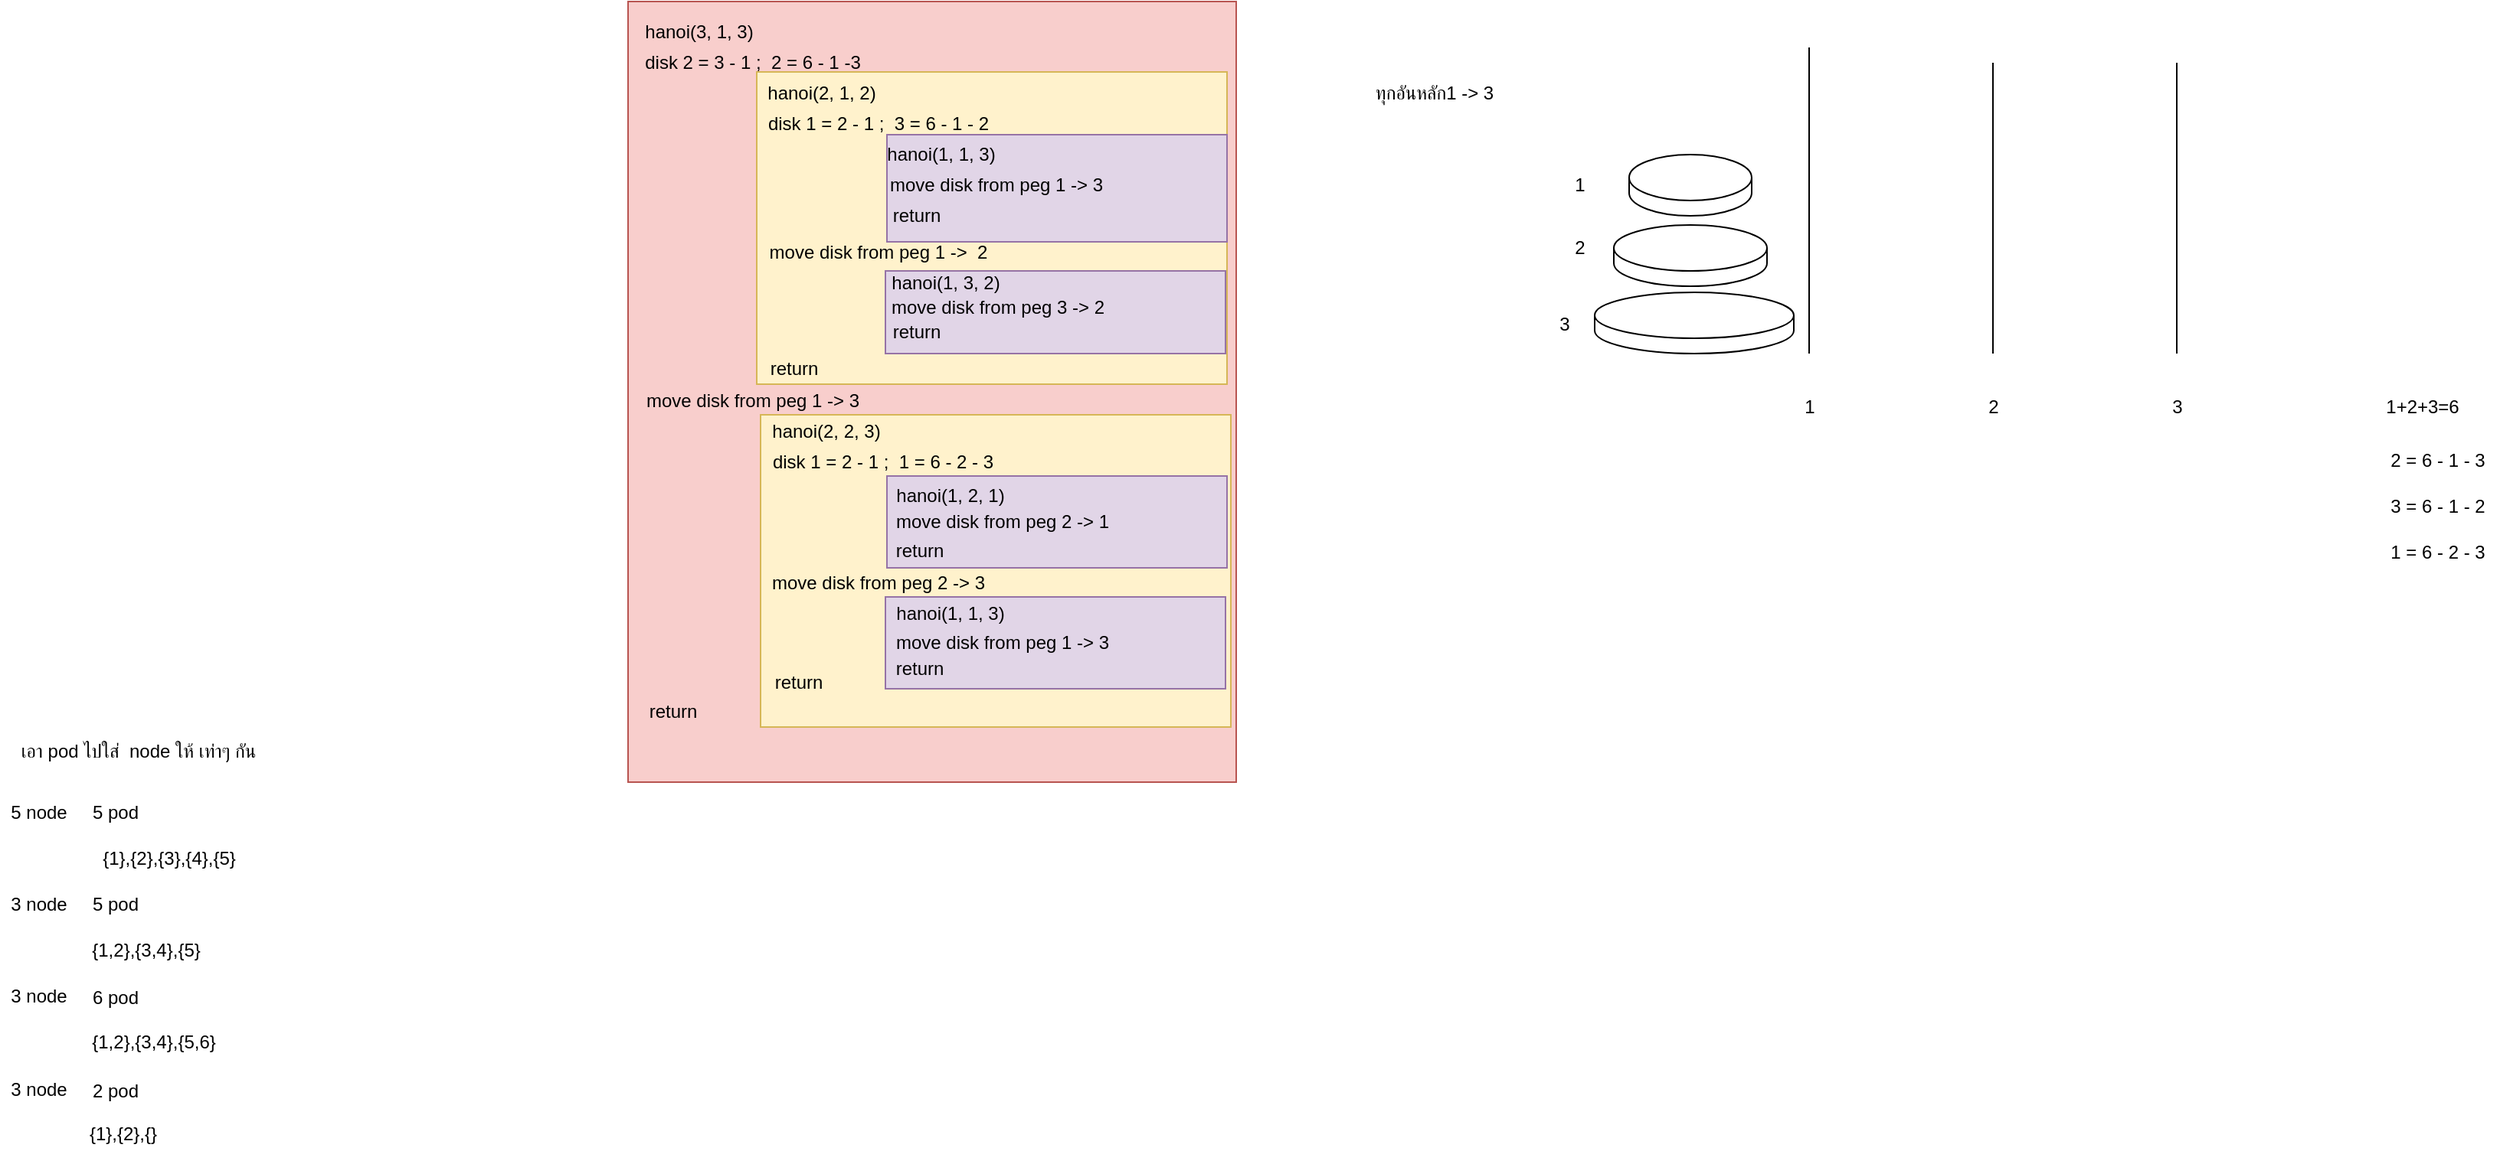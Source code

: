 <mxfile version="16.2.7" type="device"><diagram id="LBxIh9o-0r454V8-GxpB" name="Page-1"><mxGraphModel dx="3628" dy="1136" grid="1" gridSize="10" guides="1" tooltips="1" connect="1" arrows="1" fold="1" page="1" pageScale="1" pageWidth="1654" pageHeight="1169" math="0" shadow="0"><root><mxCell id="0"/><mxCell id="1" parent="0"/><mxCell id="gkYahu-ayDjjdC1-iCQ9-14" value="" style="rounded=0;whiteSpace=wrap;html=1;fillColor=#f8cecc;strokeColor=#b85450;" vertex="1" parent="1"><mxGeometry x="200" y="330" width="397" height="510" as="geometry"/></mxCell><mxCell id="gkYahu-ayDjjdC1-iCQ9-20" value="" style="rounded=0;whiteSpace=wrap;html=1;fillColor=#fff2cc;strokeColor=#d6b656;" vertex="1" parent="1"><mxGeometry x="286.5" y="600" width="307" height="204" as="geometry"/></mxCell><mxCell id="gkYahu-ayDjjdC1-iCQ9-15" value="" style="rounded=0;whiteSpace=wrap;html=1;fillColor=#fff2cc;strokeColor=#d6b656;" vertex="1" parent="1"><mxGeometry x="284" y="376" width="307" height="204" as="geometry"/></mxCell><mxCell id="gkYahu-ayDjjdC1-iCQ9-19" value="" style="rounded=0;whiteSpace=wrap;html=1;fillColor=#e1d5e7;strokeColor=#9673a6;" vertex="1" parent="1"><mxGeometry x="368" y="719" width="222" height="60" as="geometry"/></mxCell><mxCell id="gkYahu-ayDjjdC1-iCQ9-18" value="" style="rounded=0;whiteSpace=wrap;html=1;fillColor=#e1d5e7;strokeColor=#9673a6;" vertex="1" parent="1"><mxGeometry x="368" y="506" width="222" height="54" as="geometry"/></mxCell><mxCell id="gkYahu-ayDjjdC1-iCQ9-17" value="" style="rounded=0;whiteSpace=wrap;html=1;fillColor=#e1d5e7;strokeColor=#9673a6;" vertex="1" parent="1"><mxGeometry x="369" y="640" width="222" height="60" as="geometry"/></mxCell><mxCell id="gkYahu-ayDjjdC1-iCQ9-16" value="" style="rounded=0;whiteSpace=wrap;html=1;fillColor=#e1d5e7;strokeColor=#9673a6;" vertex="1" parent="1"><mxGeometry x="369" y="417" width="222" height="70" as="geometry"/></mxCell><mxCell id="_vYQfy-9QFSi8h9qYNtL-4" value="" style="endArrow=none;html=1;rounded=0;" parent="1" edge="1"><mxGeometry width="50" height="50" relative="1" as="geometry"><mxPoint x="1211" y="560" as="sourcePoint"/><mxPoint x="1211" y="370" as="targetPoint"/></mxGeometry></mxCell><mxCell id="_vYQfy-9QFSi8h9qYNtL-2" value="" style="endArrow=none;html=1;rounded=0;" parent="1" edge="1"><mxGeometry width="50" height="50" relative="1" as="geometry"><mxPoint x="1091" y="560" as="sourcePoint"/><mxPoint x="1091" y="370" as="targetPoint"/></mxGeometry></mxCell><mxCell id="_vYQfy-9QFSi8h9qYNtL-8" value="" style="endArrow=none;html=1;rounded=0;" parent="1" edge="1"><mxGeometry width="50" height="50" relative="1" as="geometry"><mxPoint x="971" y="560" as="sourcePoint"/><mxPoint x="971" y="450" as="targetPoint"/></mxGeometry></mxCell><mxCell id="_vYQfy-9QFSi8h9qYNtL-1" value="" style="endArrow=none;html=1;rounded=0;startArrow=none;" parent="1" edge="1"><mxGeometry width="50" height="50" relative="1" as="geometry"><mxPoint x="971" y="450" as="sourcePoint"/><mxPoint x="971" y="360" as="targetPoint"/></mxGeometry></mxCell><mxCell id="_vYQfy-9QFSi8h9qYNtL-5" value="" style="shape=cylinder3;whiteSpace=wrap;html=1;boundedLbl=1;backgroundOutline=1;size=15;" parent="1" vertex="1"><mxGeometry x="831" y="520" width="130" height="40" as="geometry"/></mxCell><mxCell id="_vYQfy-9QFSi8h9qYNtL-7" value="" style="shape=cylinder3;whiteSpace=wrap;html=1;boundedLbl=1;backgroundOutline=1;size=15;" parent="1" vertex="1"><mxGeometry x="853.5" y="430" width="80" height="40" as="geometry"/></mxCell><mxCell id="_vYQfy-9QFSi8h9qYNtL-6" value="" style="shape=cylinder3;whiteSpace=wrap;html=1;boundedLbl=1;backgroundOutline=1;size=15;" parent="1" vertex="1"><mxGeometry x="843.5" y="476" width="100" height="40" as="geometry"/></mxCell><mxCell id="_vYQfy-9QFSi8h9qYNtL-9" value="1" style="text;html=1;align=center;verticalAlign=middle;resizable=0;points=[];autosize=1;strokeColor=none;fillColor=none;" parent="1" vertex="1"><mxGeometry x="961" y="585" width="20" height="20" as="geometry"/></mxCell><mxCell id="_vYQfy-9QFSi8h9qYNtL-10" value="2" style="text;html=1;align=center;verticalAlign=middle;resizable=0;points=[];autosize=1;strokeColor=none;fillColor=none;" parent="1" vertex="1"><mxGeometry x="1081" y="585" width="20" height="20" as="geometry"/></mxCell><mxCell id="_vYQfy-9QFSi8h9qYNtL-11" value="3" style="text;html=1;align=center;verticalAlign=middle;resizable=0;points=[];autosize=1;strokeColor=none;fillColor=none;" parent="1" vertex="1"><mxGeometry x="1201" y="585" width="20" height="20" as="geometry"/></mxCell><mxCell id="_vYQfy-9QFSi8h9qYNtL-14" value="3" style="text;html=1;align=center;verticalAlign=middle;resizable=0;points=[];autosize=1;strokeColor=none;fillColor=none;" parent="1" vertex="1"><mxGeometry x="801" y="531" width="20" height="20" as="geometry"/></mxCell><mxCell id="_vYQfy-9QFSi8h9qYNtL-15" value="2" style="text;html=1;align=center;verticalAlign=middle;resizable=0;points=[];autosize=1;strokeColor=none;fillColor=none;" parent="1" vertex="1"><mxGeometry x="811" y="481" width="20" height="20" as="geometry"/></mxCell><mxCell id="_vYQfy-9QFSi8h9qYNtL-16" value="1" style="text;html=1;align=center;verticalAlign=middle;resizable=0;points=[];autosize=1;strokeColor=none;fillColor=none;" parent="1" vertex="1"><mxGeometry x="811" y="440" width="20" height="20" as="geometry"/></mxCell><mxCell id="_vYQfy-9QFSi8h9qYNtL-18" value="1+2+3=6" style="text;html=1;align=center;verticalAlign=middle;resizable=0;points=[];autosize=1;strokeColor=none;fillColor=none;" parent="1" vertex="1"><mxGeometry x="1341" y="585" width="60" height="20" as="geometry"/></mxCell><mxCell id="_vYQfy-9QFSi8h9qYNtL-19" value="2 = 6 - 1 - 3" style="text;html=1;align=center;verticalAlign=middle;resizable=0;points=[];autosize=1;strokeColor=none;fillColor=none;" parent="1" vertex="1"><mxGeometry x="1341" y="620" width="80" height="20" as="geometry"/></mxCell><mxCell id="_vYQfy-9QFSi8h9qYNtL-20" value="3 = 6 - 1 - 2" style="text;html=1;align=center;verticalAlign=middle;resizable=0;points=[];autosize=1;strokeColor=none;fillColor=none;" parent="1" vertex="1"><mxGeometry x="1341" y="650" width="80" height="20" as="geometry"/></mxCell><mxCell id="_vYQfy-9QFSi8h9qYNtL-21" value="1 = 6 - 2 - 3" style="text;html=1;align=center;verticalAlign=middle;resizable=0;points=[];autosize=1;strokeColor=none;fillColor=none;" parent="1" vertex="1"><mxGeometry x="1341" y="680" width="80" height="20" as="geometry"/></mxCell><mxCell id="_vYQfy-9QFSi8h9qYNtL-22" value="disk 2 = 3 - 1 ;&amp;nbsp; 2 = 6 - 1 -3" style="text;html=1;align=center;verticalAlign=middle;resizable=0;points=[];autosize=1;strokeColor=none;fillColor=none;" parent="1" vertex="1"><mxGeometry x="201" y="360" width="160" height="20" as="geometry"/></mxCell><mxCell id="_vYQfy-9QFSi8h9qYNtL-25" value="ทุกอันหลัก1 -&amp;gt; 3" style="text;html=1;align=center;verticalAlign=middle;resizable=0;points=[];autosize=1;strokeColor=none;fillColor=none;" parent="1" vertex="1"><mxGeometry x="676" y="380" width="100" height="20" as="geometry"/></mxCell><mxCell id="_vYQfy-9QFSi8h9qYNtL-62" value="hanoi(3, 1, 3)" style="text;html=1;align=center;verticalAlign=middle;resizable=0;points=[];autosize=1;strokeColor=none;fillColor=none;" parent="1" vertex="1"><mxGeometry x="201" y="340" width="90" height="20" as="geometry"/></mxCell><mxCell id="_vYQfy-9QFSi8h9qYNtL-63" value="hanoi(2, 1, 2)" style="text;html=1;align=center;verticalAlign=middle;resizable=0;points=[];autosize=1;strokeColor=none;fillColor=none;" parent="1" vertex="1"><mxGeometry x="281" y="380" width="90" height="20" as="geometry"/></mxCell><mxCell id="_vYQfy-9QFSi8h9qYNtL-64" value="disk 1 = 2 - 1 ;&amp;nbsp; 3 = 6 - 1 - 2" style="text;html=1;align=center;verticalAlign=middle;resizable=0;points=[];autosize=1;strokeColor=none;fillColor=none;" parent="1" vertex="1"><mxGeometry x="283" y="400" width="160" height="20" as="geometry"/></mxCell><mxCell id="_vYQfy-9QFSi8h9qYNtL-65" value="move disk from peg 1 -&amp;gt; 3" style="text;html=1;align=center;verticalAlign=middle;resizable=0;points=[];autosize=1;strokeColor=none;fillColor=none;" parent="1" vertex="1"><mxGeometry x="365" y="440" width="150" height="20" as="geometry"/></mxCell><mxCell id="_vYQfy-9QFSi8h9qYNtL-67" value="move disk from peg 1 -&amp;gt;&amp;nbsp; 2" style="text;html=1;align=center;verticalAlign=middle;resizable=0;points=[];autosize=1;strokeColor=none;fillColor=none;" parent="1" vertex="1"><mxGeometry x="283" y="484" width="160" height="20" as="geometry"/></mxCell><mxCell id="_vYQfy-9QFSi8h9qYNtL-68" value="hanoi(1, 1, 3)" style="text;html=1;align=center;verticalAlign=middle;resizable=0;points=[];autosize=1;strokeColor=none;fillColor=none;" parent="1" vertex="1"><mxGeometry x="359" y="420" width="90" height="20" as="geometry"/></mxCell><mxCell id="_vYQfy-9QFSi8h9qYNtL-69" value="return" style="text;html=1;align=center;verticalAlign=middle;resizable=0;points=[];autosize=1;strokeColor=none;fillColor=none;" parent="1" vertex="1"><mxGeometry x="365" y="679" width="50" height="20" as="geometry"/></mxCell><mxCell id="_vYQfy-9QFSi8h9qYNtL-72" value="hanoi(1, 3, 2)" style="text;html=1;align=center;verticalAlign=middle;resizable=0;points=[];autosize=1;strokeColor=none;fillColor=none;" parent="1" vertex="1"><mxGeometry x="362" y="504" width="90" height="20" as="geometry"/></mxCell><mxCell id="_vYQfy-9QFSi8h9qYNtL-73" value="move disk from peg 3 -&amp;gt; 2" style="text;html=1;align=center;verticalAlign=middle;resizable=0;points=[];autosize=1;strokeColor=none;fillColor=none;" parent="1" vertex="1"><mxGeometry x="366" y="520" width="150" height="20" as="geometry"/></mxCell><mxCell id="_vYQfy-9QFSi8h9qYNtL-75" value="return" style="text;html=1;align=center;verticalAlign=middle;resizable=0;points=[];autosize=1;strokeColor=none;fillColor=none;" parent="1" vertex="1"><mxGeometry x="363" y="536" width="50" height="20" as="geometry"/></mxCell><mxCell id="_vYQfy-9QFSi8h9qYNtL-87" value="return" style="text;html=1;align=center;verticalAlign=middle;resizable=0;points=[];autosize=1;strokeColor=none;fillColor=none;" parent="1" vertex="1"><mxGeometry x="283" y="560" width="50" height="20" as="geometry"/></mxCell><mxCell id="_vYQfy-9QFSi8h9qYNtL-90" value="move disk from peg 1 -&amp;gt; 3" style="text;html=1;align=center;verticalAlign=middle;resizable=0;points=[];autosize=1;strokeColor=none;fillColor=none;" parent="1" vertex="1"><mxGeometry x="206" y="581" width="150" height="20" as="geometry"/></mxCell><mxCell id="_vYQfy-9QFSi8h9qYNtL-91" value="hanoi(2, 2, 3)" style="text;html=1;align=center;verticalAlign=middle;resizable=0;points=[];autosize=1;strokeColor=none;fillColor=none;" parent="1" vertex="1"><mxGeometry x="284" y="601" width="90" height="20" as="geometry"/></mxCell><mxCell id="_vYQfy-9QFSi8h9qYNtL-92" value="เอา pod ไปใส่&amp;nbsp; node ให้ เท่าๆ กัน" style="text;html=1;align=center;verticalAlign=middle;resizable=0;points=[];autosize=1;strokeColor=none;fillColor=none;" parent="1" vertex="1"><mxGeometry x="-210" y="810" width="180" height="20" as="geometry"/></mxCell><mxCell id="_vYQfy-9QFSi8h9qYNtL-93" value="5 node" style="text;html=1;align=center;verticalAlign=middle;resizable=0;points=[];autosize=1;strokeColor=none;fillColor=none;" parent="1" vertex="1"><mxGeometry x="-210" y="850" width="50" height="20" as="geometry"/></mxCell><mxCell id="_vYQfy-9QFSi8h9qYNtL-94" value="5 pod" style="text;html=1;align=center;verticalAlign=middle;resizable=0;points=[];autosize=1;strokeColor=none;fillColor=none;" parent="1" vertex="1"><mxGeometry x="-160" y="850" width="50" height="20" as="geometry"/></mxCell><mxCell id="_vYQfy-9QFSi8h9qYNtL-95" value="{1},{2},{3},{4},{5}" style="text;html=1;align=center;verticalAlign=middle;resizable=0;points=[];autosize=1;strokeColor=none;fillColor=none;" parent="1" vertex="1"><mxGeometry x="-150" y="880" width="100" height="20" as="geometry"/></mxCell><mxCell id="_vYQfy-9QFSi8h9qYNtL-97" value="3 node" style="text;html=1;align=center;verticalAlign=middle;resizable=0;points=[];autosize=1;strokeColor=none;fillColor=none;" parent="1" vertex="1"><mxGeometry x="-210" y="910" width="50" height="20" as="geometry"/></mxCell><mxCell id="_vYQfy-9QFSi8h9qYNtL-98" value="5 pod" style="text;html=1;align=center;verticalAlign=middle;resizable=0;points=[];autosize=1;strokeColor=none;fillColor=none;" parent="1" vertex="1"><mxGeometry x="-160" y="910" width="50" height="20" as="geometry"/></mxCell><mxCell id="_vYQfy-9QFSi8h9qYNtL-99" value="{1,2},{3,4},{5}" style="text;html=1;align=center;verticalAlign=middle;resizable=0;points=[];autosize=1;strokeColor=none;fillColor=none;" parent="1" vertex="1"><mxGeometry x="-160" y="940" width="90" height="20" as="geometry"/></mxCell><mxCell id="_vYQfy-9QFSi8h9qYNtL-100" value="3 node" style="text;html=1;align=center;verticalAlign=middle;resizable=0;points=[];autosize=1;strokeColor=none;fillColor=none;" parent="1" vertex="1"><mxGeometry x="-210" y="970" width="50" height="20" as="geometry"/></mxCell><mxCell id="_vYQfy-9QFSi8h9qYNtL-101" value="6 pod" style="text;html=1;align=center;verticalAlign=middle;resizable=0;points=[];autosize=1;strokeColor=none;fillColor=none;" parent="1" vertex="1"><mxGeometry x="-160" y="971" width="50" height="20" as="geometry"/></mxCell><mxCell id="_vYQfy-9QFSi8h9qYNtL-102" value="{1,2},{3,4},{5,6}" style="text;html=1;align=center;verticalAlign=middle;resizable=0;points=[];autosize=1;strokeColor=none;fillColor=none;" parent="1" vertex="1"><mxGeometry x="-160" y="1000" width="100" height="20" as="geometry"/></mxCell><mxCell id="_vYQfy-9QFSi8h9qYNtL-104" value="3 node" style="text;html=1;align=center;verticalAlign=middle;resizable=0;points=[];autosize=1;strokeColor=none;fillColor=none;" parent="1" vertex="1"><mxGeometry x="-210" y="1031" width="50" height="20" as="geometry"/></mxCell><mxCell id="_vYQfy-9QFSi8h9qYNtL-105" value="2 pod" style="text;html=1;align=center;verticalAlign=middle;resizable=0;points=[];autosize=1;strokeColor=none;fillColor=none;" parent="1" vertex="1"><mxGeometry x="-160" y="1032" width="50" height="20" as="geometry"/></mxCell><mxCell id="_vYQfy-9QFSi8h9qYNtL-106" value="{1},{2},{}" style="text;html=1;align=center;verticalAlign=middle;resizable=0;points=[];autosize=1;strokeColor=none;fillColor=none;" parent="1" vertex="1"><mxGeometry x="-160" y="1060" width="60" height="20" as="geometry"/></mxCell><mxCell id="gkYahu-ayDjjdC1-iCQ9-1" value="disk 1 = 2 - 1 ;&amp;nbsp; 1 = 6 - 2 - 3" style="text;html=1;align=center;verticalAlign=middle;resizable=0;points=[];autosize=1;strokeColor=none;fillColor=none;" vertex="1" parent="1"><mxGeometry x="286" y="621" width="160" height="20" as="geometry"/></mxCell><mxCell id="gkYahu-ayDjjdC1-iCQ9-2" value="hanoi(1, 2, 1)" style="text;html=1;align=center;verticalAlign=middle;resizable=0;points=[];autosize=1;strokeColor=none;fillColor=none;" vertex="1" parent="1"><mxGeometry x="365" y="643" width="90" height="20" as="geometry"/></mxCell><mxCell id="gkYahu-ayDjjdC1-iCQ9-3" value="move disk from peg 2 -&amp;gt; 1" style="text;html=1;align=center;verticalAlign=middle;resizable=0;points=[];autosize=1;strokeColor=none;fillColor=none;" vertex="1" parent="1"><mxGeometry x="369" y="660" width="150" height="20" as="geometry"/></mxCell><mxCell id="gkYahu-ayDjjdC1-iCQ9-4" value="move disk from peg 2 -&amp;gt; 3" style="text;html=1;align=center;verticalAlign=middle;resizable=0;points=[];autosize=1;strokeColor=none;fillColor=none;" vertex="1" parent="1"><mxGeometry x="288" y="700" width="150" height="20" as="geometry"/></mxCell><mxCell id="gkYahu-ayDjjdC1-iCQ9-5" value="hanoi(1, 1, 3)" style="text;html=1;align=center;verticalAlign=middle;resizable=0;points=[];autosize=1;strokeColor=none;fillColor=none;" vertex="1" parent="1"><mxGeometry x="365" y="720" width="90" height="20" as="geometry"/></mxCell><mxCell id="gkYahu-ayDjjdC1-iCQ9-6" value="move disk from peg 1 -&amp;gt; 3" style="text;html=1;align=center;verticalAlign=middle;resizable=0;points=[];autosize=1;strokeColor=none;fillColor=none;" vertex="1" parent="1"><mxGeometry x="369" y="739" width="150" height="20" as="geometry"/></mxCell><mxCell id="gkYahu-ayDjjdC1-iCQ9-7" value="return" style="text;html=1;align=center;verticalAlign=middle;resizable=0;points=[];autosize=1;strokeColor=none;fillColor=none;" vertex="1" parent="1"><mxGeometry x="365" y="756" width="50" height="20" as="geometry"/></mxCell><mxCell id="gkYahu-ayDjjdC1-iCQ9-8" value="return" style="text;html=1;align=center;verticalAlign=middle;resizable=0;points=[];autosize=1;strokeColor=none;fillColor=none;" vertex="1" parent="1"><mxGeometry x="286" y="765" width="50" height="20" as="geometry"/></mxCell><mxCell id="gkYahu-ayDjjdC1-iCQ9-9" value="return" style="text;html=1;align=center;verticalAlign=middle;resizable=0;points=[];autosize=1;strokeColor=none;fillColor=none;" vertex="1" parent="1"><mxGeometry x="204" y="784" width="50" height="20" as="geometry"/></mxCell><mxCell id="gkYahu-ayDjjdC1-iCQ9-10" value="return" style="text;html=1;align=center;verticalAlign=middle;resizable=0;points=[];autosize=1;strokeColor=none;fillColor=none;" vertex="1" parent="1"><mxGeometry x="363" y="460" width="50" height="20" as="geometry"/></mxCell></root></mxGraphModel></diagram></mxfile>